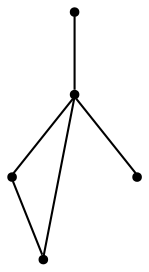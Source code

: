 graph {
  node [shape=point,comment="{\"directed\":false,\"doi\":\"10.1007/978-3-030-04414-5_37\",\"figure\":\"6 (1)\"}"]

  v0 [pos="469.8279602118831,1571.882936147291"]
  v1 [pos="261.086388611811,1720.983993672022"]
  v2 [pos="311.56109410471123,1567.6448200492741"]
  v3 [pos="410.18514024371694,1691.162917375194"]
  v4 [pos="261.08742987215084,1542.0618598504627"]

  v0 -- v1 [id="-1",pos="469.8279602118831,1571.882936147291 390.303831971409,1571.882936147291 320.7260847989578,1621.5818897274903 261.086388611811,1720.983993672022"]
  v2 -- v1 [id="-2",pos="311.56109410471123,1567.6448200492741 277.90675711849934,1590.3481504564154 261.08742987215084,1641.4639637949945 261.086388611811,1720.983993672022"]
  v2 -- v0 [id="-3",pos="311.56109410471123,1567.6448200492741 357.43192661931323,1550.5922687143964 410.19034654541593,1552.004931688643 469.8279602118831,1571.882936147291"]
  v2 -- v3 [id="-4",pos="311.56109410471123,1567.6448200492741 349.34610853535173,1594.057223865485 382.2263883532111,1635.2356864243359 410.18514024371694,1691.162917375194"]
  v4 -- v2 [id="-5",pos="261.08742987215084,1542.0618598504627 278.782859075016,1547.9594275771208 295.60303619675295,1556.4823639382573 311.56109410471123,1567.6448200492741"]
}